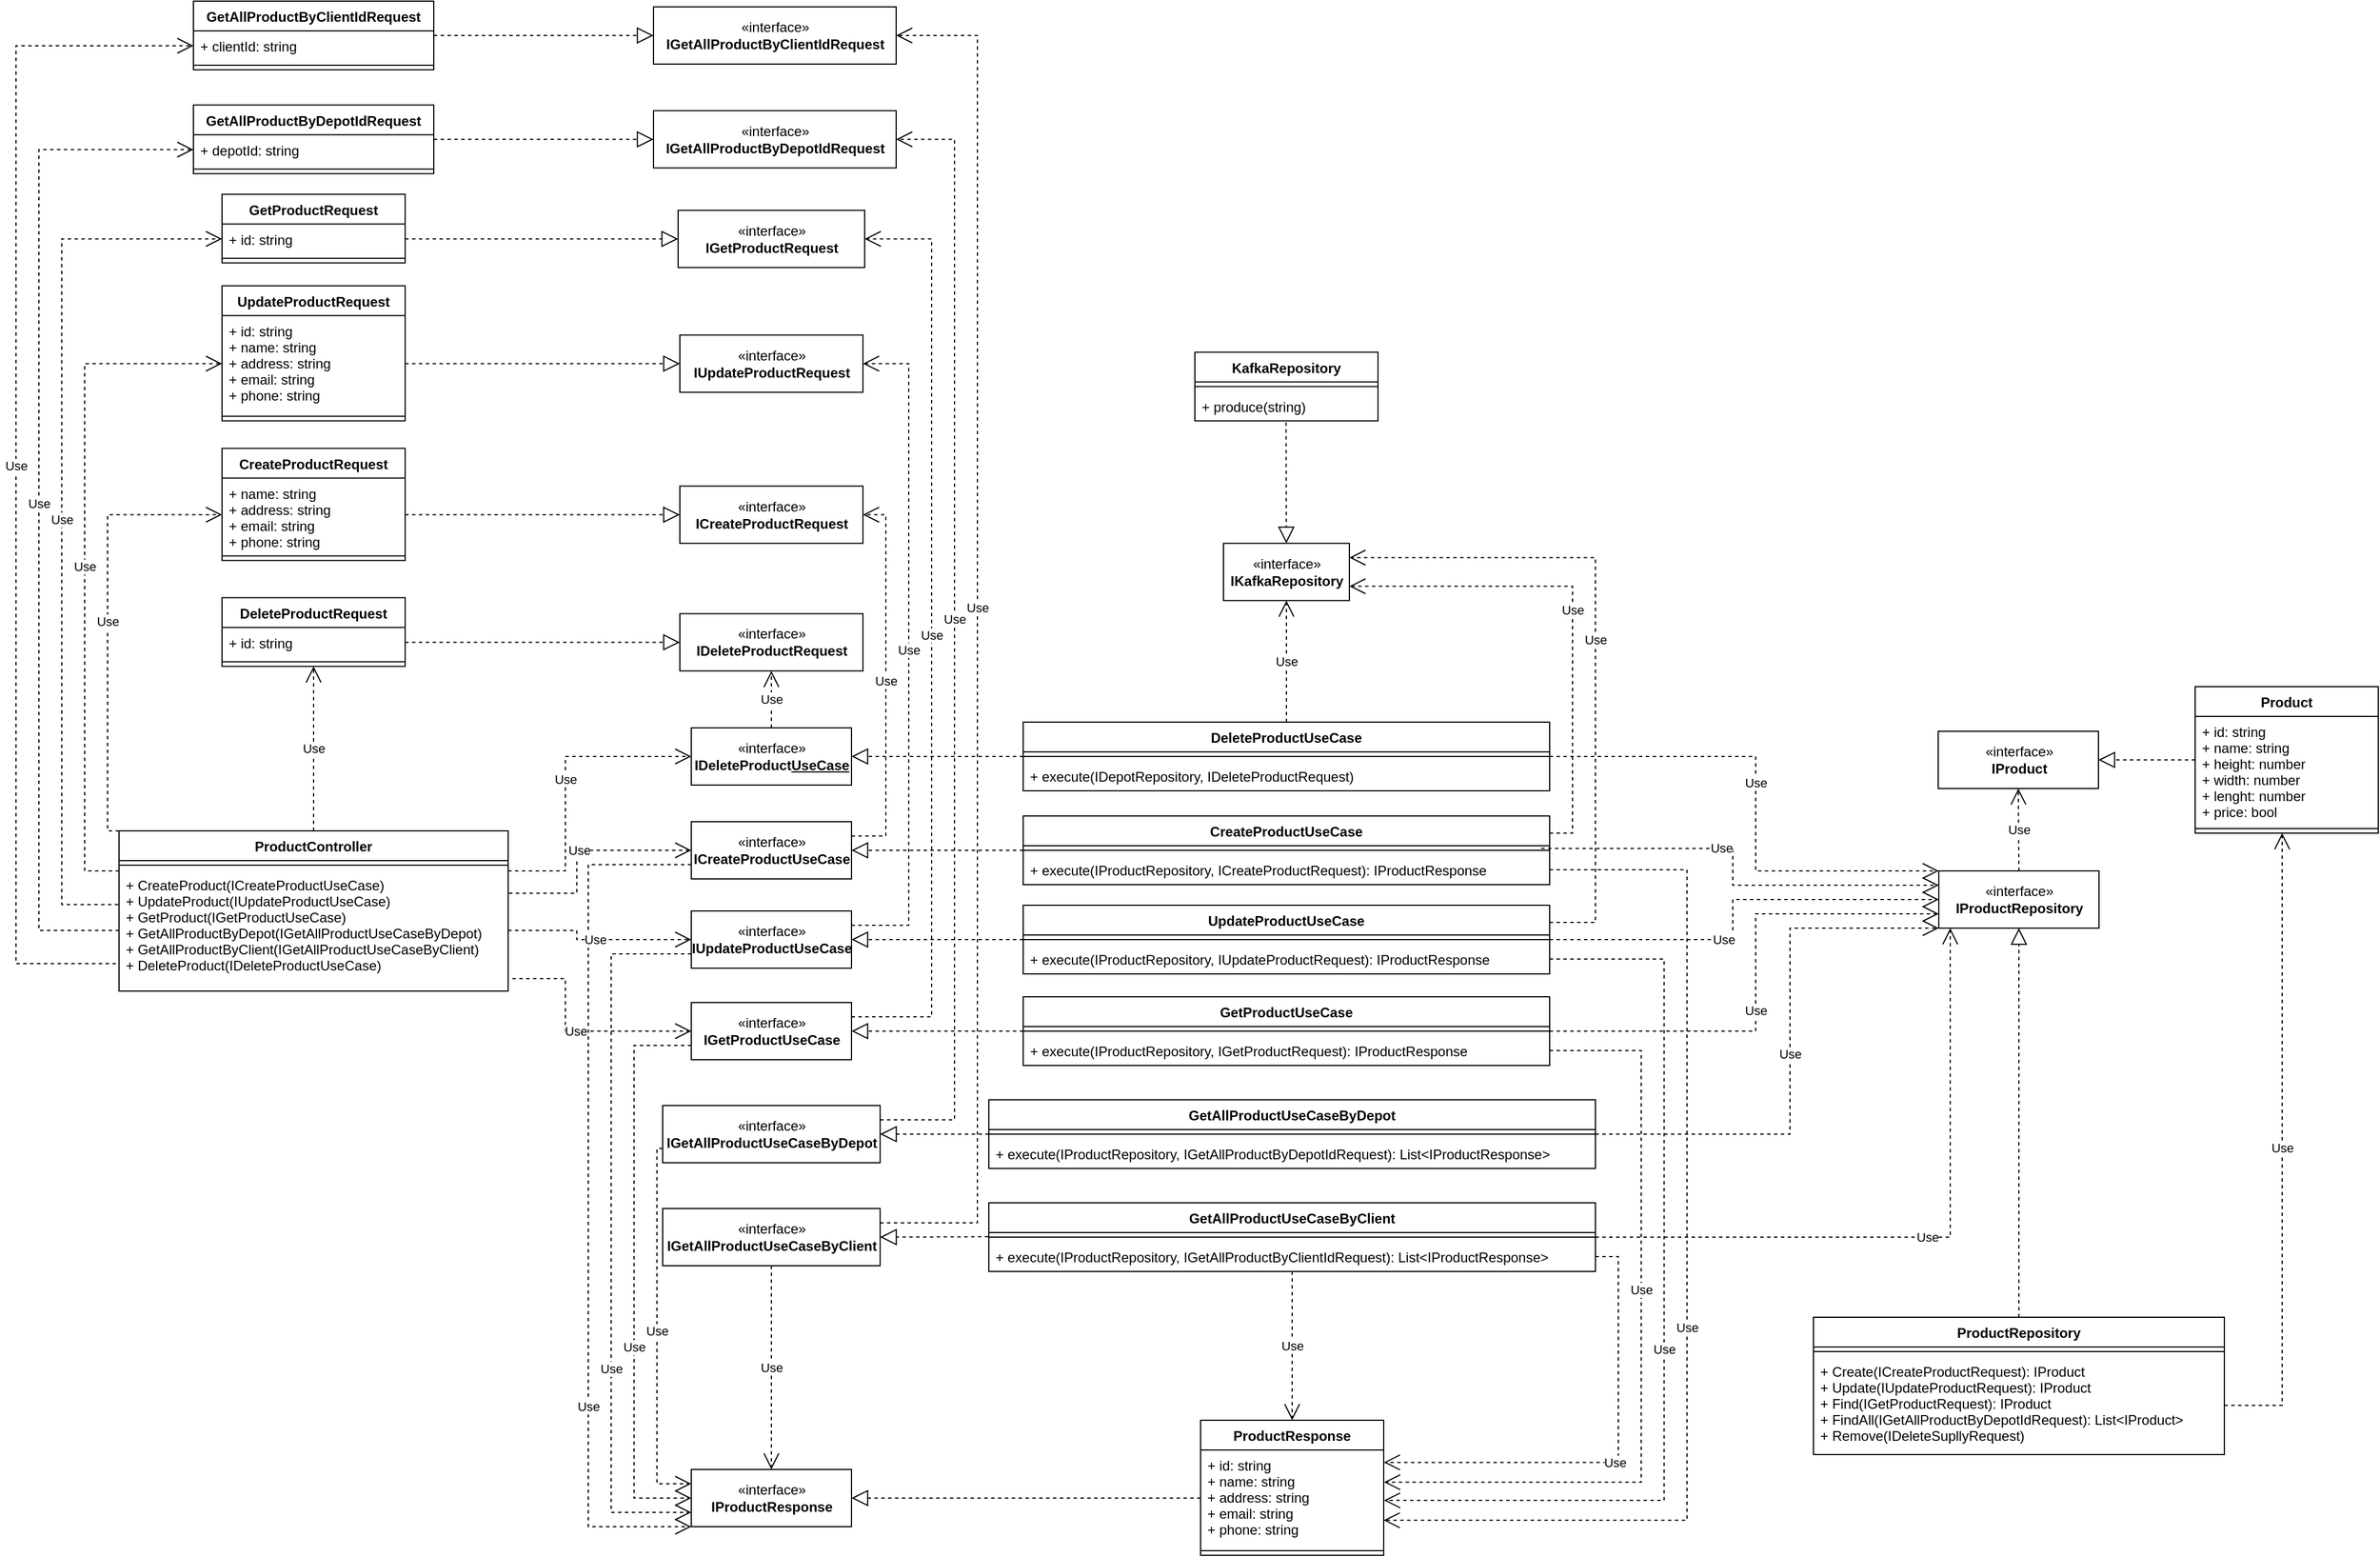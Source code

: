 <mxfile version="17.4.3" type="device"><diagram id="5-IiOSK4muJ2zSTb8LY7" name="Page-1"><mxGraphModel dx="2324" dy="3855" grid="1" gridSize="10" guides="1" tooltips="1" connect="1" arrows="1" fold="1" page="1" pageScale="1" pageWidth="827" pageHeight="1169" math="0" shadow="0"><root><mxCell id="0"/><mxCell id="1" parent="0"/><mxCell id="HO7SKuB9KYp9Aodk7-pC-1" value="" style="endArrow=block;dashed=1;endFill=0;endSize=12;html=1;rounded=0;exitX=0;exitY=0.5;exitDx=0;exitDy=0;entryX=1;entryY=0.5;entryDx=0;entryDy=0;" parent="1" source="HO7SKuB9KYp9Aodk7-pC-48" target="HO7SKuB9KYp9Aodk7-pC-2" edge="1"><mxGeometry width="160" relative="1" as="geometry"><mxPoint x="-700" y="-1167" as="sourcePoint"/><mxPoint x="-270" y="-960" as="targetPoint"/></mxGeometry></mxCell><mxCell id="HO7SKuB9KYp9Aodk7-pC-2" value="«interface»&lt;br&gt;&lt;b&gt;IProductResponse&lt;/b&gt;" style="html=1;" parent="1" vertex="1"><mxGeometry x="-900" y="-1137" width="140" height="50" as="geometry"/></mxCell><mxCell id="HO7SKuB9KYp9Aodk7-pC-3" value="" style="endArrow=block;dashed=1;endFill=0;endSize=12;html=1;rounded=0;" parent="1" source="HO7SKuB9KYp9Aodk7-pC-10" target="HO7SKuB9KYp9Aodk7-pC-21" edge="1"><mxGeometry width="160" relative="1" as="geometry"><mxPoint x="-330" y="-1570" as="sourcePoint"/><mxPoint x="-170" y="-1570" as="targetPoint"/></mxGeometry></mxCell><mxCell id="HO7SKuB9KYp9Aodk7-pC-4" value="" style="endArrow=block;dashed=1;endFill=0;endSize=12;html=1;rounded=0;" parent="1" source="HO7SKuB9KYp9Aodk7-pC-7" target="HO7SKuB9KYp9Aodk7-pC-20" edge="1"><mxGeometry width="160" relative="1" as="geometry"><mxPoint x="-680" y="-1610" as="sourcePoint"/><mxPoint x="-520" y="-1610" as="targetPoint"/></mxGeometry></mxCell><mxCell id="HO7SKuB9KYp9Aodk7-pC-5" value="" style="endArrow=block;dashed=1;endFill=0;endSize=12;html=1;rounded=0;" parent="1" source="HO7SKuB9KYp9Aodk7-pC-13" target="HO7SKuB9KYp9Aodk7-pC-22" edge="1"><mxGeometry width="160" relative="1" as="geometry"><mxPoint x="-330" y="-1570" as="sourcePoint"/><mxPoint x="-170" y="-1570" as="targetPoint"/></mxGeometry></mxCell><mxCell id="HO7SKuB9KYp9Aodk7-pC-6" value="" style="endArrow=block;dashed=1;endFill=0;endSize=12;html=1;rounded=0;" parent="1" source="HO7SKuB9KYp9Aodk7-pC-16" target="HO7SKuB9KYp9Aodk7-pC-23" edge="1"><mxGeometry width="160" relative="1" as="geometry"><mxPoint x="-330" y="-1570" as="sourcePoint"/><mxPoint x="-170" y="-1570" as="targetPoint"/></mxGeometry></mxCell><mxCell id="HO7SKuB9KYp9Aodk7-pC-7" value="CreateProductUseCase" style="swimlane;fontStyle=1;align=center;verticalAlign=top;childLayout=stackLayout;horizontal=1;startSize=26;horizontalStack=0;resizeParent=1;resizeParentMax=0;resizeLast=0;collapsible=1;marginBottom=0;" parent="1" vertex="1"><mxGeometry x="-610" y="-1708" width="460" height="60" as="geometry"/></mxCell><mxCell id="HO7SKuB9KYp9Aodk7-pC-8" value="" style="line;strokeWidth=1;fillColor=none;align=left;verticalAlign=middle;spacingTop=-1;spacingLeft=3;spacingRight=3;rotatable=0;labelPosition=right;points=[];portConstraint=eastwest;" parent="HO7SKuB9KYp9Aodk7-pC-7" vertex="1"><mxGeometry y="26" width="460" height="8" as="geometry"/></mxCell><mxCell id="HO7SKuB9KYp9Aodk7-pC-9" value="+ execute(IProductRepository, ICreateProductRequest): IProductResponse" style="text;strokeColor=none;fillColor=none;align=left;verticalAlign=top;spacingLeft=4;spacingRight=4;overflow=hidden;rotatable=0;points=[[0,0.5],[1,0.5]];portConstraint=eastwest;" parent="HO7SKuB9KYp9Aodk7-pC-7" vertex="1"><mxGeometry y="34" width="460" height="26" as="geometry"/></mxCell><mxCell id="HO7SKuB9KYp9Aodk7-pC-10" value="UpdateProductUseCase" style="swimlane;fontStyle=1;align=center;verticalAlign=top;childLayout=stackLayout;horizontal=1;startSize=26;horizontalStack=0;resizeParent=1;resizeParentMax=0;resizeLast=0;collapsible=1;marginBottom=0;" parent="1" vertex="1"><mxGeometry x="-610" y="-1630" width="460" height="60" as="geometry"/></mxCell><mxCell id="HO7SKuB9KYp9Aodk7-pC-11" value="" style="line;strokeWidth=1;fillColor=none;align=left;verticalAlign=middle;spacingTop=-1;spacingLeft=3;spacingRight=3;rotatable=0;labelPosition=right;points=[];portConstraint=eastwest;" parent="HO7SKuB9KYp9Aodk7-pC-10" vertex="1"><mxGeometry y="26" width="460" height="8" as="geometry"/></mxCell><mxCell id="HO7SKuB9KYp9Aodk7-pC-12" value="+ execute(IProductRepository, IUpdateProductRequest): IProductResponse" style="text;strokeColor=none;fillColor=none;align=left;verticalAlign=top;spacingLeft=4;spacingRight=4;overflow=hidden;rotatable=0;points=[[0,0.5],[1,0.5]];portConstraint=eastwest;" parent="HO7SKuB9KYp9Aodk7-pC-10" vertex="1"><mxGeometry y="34" width="460" height="26" as="geometry"/></mxCell><mxCell id="HO7SKuB9KYp9Aodk7-pC-13" value="GetProductUseCase" style="swimlane;fontStyle=1;align=center;verticalAlign=top;childLayout=stackLayout;horizontal=1;startSize=26;horizontalStack=0;resizeParent=1;resizeParentMax=0;resizeLast=0;collapsible=1;marginBottom=0;" parent="1" vertex="1"><mxGeometry x="-610" y="-1550" width="460" height="60" as="geometry"/></mxCell><mxCell id="HO7SKuB9KYp9Aodk7-pC-14" value="" style="line;strokeWidth=1;fillColor=none;align=left;verticalAlign=middle;spacingTop=-1;spacingLeft=3;spacingRight=3;rotatable=0;labelPosition=right;points=[];portConstraint=eastwest;" parent="HO7SKuB9KYp9Aodk7-pC-13" vertex="1"><mxGeometry y="26" width="460" height="8" as="geometry"/></mxCell><mxCell id="HO7SKuB9KYp9Aodk7-pC-15" value="+ execute(IProductRepository, IGetProductRequest): IProductResponse" style="text;strokeColor=none;fillColor=none;align=left;verticalAlign=top;spacingLeft=4;spacingRight=4;overflow=hidden;rotatable=0;points=[[0,0.5],[1,0.5]];portConstraint=eastwest;" parent="HO7SKuB9KYp9Aodk7-pC-13" vertex="1"><mxGeometry y="34" width="460" height="26" as="geometry"/></mxCell><mxCell id="HO7SKuB9KYp9Aodk7-pC-16" value="DeleteProductUseCase" style="swimlane;fontStyle=1;align=center;verticalAlign=top;childLayout=stackLayout;horizontal=1;startSize=26;horizontalStack=0;resizeParent=1;resizeParentMax=0;resizeLast=0;collapsible=1;marginBottom=0;" parent="1" vertex="1"><mxGeometry x="-610" y="-1790" width="460" height="60" as="geometry"/></mxCell><mxCell id="HO7SKuB9KYp9Aodk7-pC-17" value="" style="line;strokeWidth=1;fillColor=none;align=left;verticalAlign=middle;spacingTop=-1;spacingLeft=3;spacingRight=3;rotatable=0;labelPosition=right;points=[];portConstraint=eastwest;" parent="HO7SKuB9KYp9Aodk7-pC-16" vertex="1"><mxGeometry y="26" width="460" height="8" as="geometry"/></mxCell><mxCell id="HO7SKuB9KYp9Aodk7-pC-18" value="+ execute(IDepotRepository, IDeleteProductRequest)" style="text;strokeColor=none;fillColor=none;align=left;verticalAlign=top;spacingLeft=4;spacingRight=4;overflow=hidden;rotatable=0;points=[[0,0.5],[1,0.5]];portConstraint=eastwest;" parent="HO7SKuB9KYp9Aodk7-pC-16" vertex="1"><mxGeometry y="34" width="460" height="26" as="geometry"/></mxCell><mxCell id="HO7SKuB9KYp9Aodk7-pC-19" value="&lt;span style=&quot;color: rgba(0 , 0 , 0 , 0) ; font-family: monospace ; font-size: 0px&quot;&gt;%3CmxGraphModel%3E%3Croot%3E%3CmxCell%20id%3D%220%22%2F%3E%3CmxCell%20id%3D%221%22%20parent%3D%220%22%2F%3E%3CmxCell%20id%3D%222%22%20value%3D%22%C2%ABinterface%C2%BB%26lt%3Bbr%26gt%3B%26lt%3Bb%26gt%3BICreateProductRequest%26lt%3B%2Fb%26gt%3B%22%20style%3D%22html%3D1%3B%22%20vertex%3D%221%22%20parent%3D%221%22%3E%3CmxGeometry%20x%3D%22-1110%22%20y%3D%22-2160%22%20width%3D%22140%22%20height%3D%2250%22%20as%3D%22geometry%22%2F%3E%3C%2FmxCell%3E%3CmxCell%20id%3D%223%22%20value%3D%22%C2%ABinterface%C2%BB%26lt%3Bbr%26gt%3B%26lt%3Bb%26gt%3BIGetProductRequest%26lt%3B%2Fb%26gt%3B%22%20style%3D%22html%3D1%3B%22%20vertex%3D%221%22%20parent%3D%221%22%3E%3CmxGeometry%20x%3D%22-1110%22%20y%3D%22-2040%22%20width%3D%22140%22%20height%3D%2250%22%20as%3D%22geometry%22%2F%3E%3C%2FmxCell%3E%3CmxCell%20id%3D%224%22%20value%3D%22%C2%ABinterface%C2%BB%26lt%3Bbr%26gt%3B%26lt%3Bb%26gt%3BIUpdateProductR%26lt%3B%2Fb%26gt%3B%26lt%3Bspan%20style%3D%26quot%3Bcolor%3A%20rgba(0%20%2C%200%20%2C%200%20%2C%200)%20%3B%20font-family%3A%20monospace%20%3B%20font-size%3A%200px%26quot%3B%26gt%3B%253CmxGraphModel%253E%253Croot%253E%253CmxCell%2520id%253D%25220%2522%252F%253E%253CmxCell%2520id%253D%25221%2522%2520parent%253D%25220%2522%252F%253E%253CmxCell%2520id%253D%25222%2522%2520value%253D%2522%25C2%25ABinterface%25C2%25BB%2526lt%253Bbr%2526gt%253B%2526lt%253Bb%2526gt%253BICreateProductRequest%2526lt%253B%252Fb%2526gt%253B%2522%2520style%253D%2522html%253D1%253B%2522%2520vertex%253D%25221%2522%2520parent%253D%25221%2522%253E%253CmxGeometry%2520x%253D%2522-790%2522%2520y%253D%2522-1310%2522%2520width%253D%2522140%2522%2520height%253D%252250%2522%2520as%253D%2522geometry%2522%252F%253E%253C%252FmxCell%253E%253C%252Froot%253E%253C%252FmxGraphModel%253E%26lt%3B%2Fspan%26gt%3B%26lt%3Bb%26gt%3B%26lt%3Bbr%26gt%3Bequest%26lt%3B%2Fb%26gt%3B%22%20style%3D%22html%3D1%3B%22%20vertex%3D%221%22%20parent%3D%221%22%3E%3CmxGeometry%20x%3D%22-1110%22%20y%3D%22-2100%22%20width%3D%22140%22%20height%3D%2250%22%20as%3D%22geometry%22%2F%3E%3C%2FmxCell%3E%3CmxCell%20id%3D%225%22%20value%3D%22%C2%ABinterface%C2%BB%26lt%3Bbr%26gt%3B%26lt%3Bb%26gt%3BIDeleteProductRequest%26lt%3B%2Fb%26gt%3B%22%20style%3D%22html%3D1%3B%22%20vertex%3D%221%22%20parent%3D%221%22%3E%3CmxGeometry%20x%3D%22-1110%22%20y%3D%22-1980%22%20width%3D%22140%22%20height%3D%2250%22%20as%3D%22geometry%22%2F%3E%3C%2FmxCell%3E%3C%2Froot%3E%3C%2FmxGraphModel%3E&lt;/span&gt;" style="html=1;strokeColor=none;resizeWidth=1;resizeHeight=1;fillColor=none;part=1;connectable=0;allowArrows=0;deletable=0;" parent="1" vertex="1"><mxGeometry x="-940" y="-1800" width="230.0" height="224" as="geometry"><mxPoint y="30" as="offset"/></mxGeometry></mxCell><mxCell id="HO7SKuB9KYp9Aodk7-pC-20" value="«interface»&lt;br&gt;&lt;b&gt;ICreateProductUseCase&lt;/b&gt;" style="html=1;" parent="1" vertex="1"><mxGeometry x="-900" y="-1703" width="140" height="50" as="geometry"/></mxCell><mxCell id="HO7SKuB9KYp9Aodk7-pC-21" value="«interface»&lt;br&gt;&lt;b&gt;IUpdateProductUseCase&lt;/b&gt;&lt;span style=&quot;color: rgba(0 , 0 , 0 , 0) ; font-family: monospace ; font-size: 0px&quot;&gt;%3CmxGraphModel%3E%3Croot%3E%3CmxCell%20id%3D%220%22%2F%3E%3CmxCell%20id%3D%221%22%20parent%3D%220%22%2F%3E%3CmxCell%20id%3D%222%22%20value%3D%22%C2%ABinterface%C2%BB%26lt%3Bbr%26gt%3B%26lt%3Bb%26gt%3BICreateProductRequest%26lt%3B%2Fb%26gt%3B%22%20style%3D%22html%3D1%3B%22%20vertex%3D%221%22%20parent%3D%221%22%3E%3CmxGeometry%20x%3D%22-790%22%20y%3D%22-1310%22%20width%3D%22140%22%20height%3D%2250%22%20as%3D%22geometry%22%2F%3E%3C%2FmxCell%3E%3C%2Froot%3E%3C%2FmxGraphMom&lt;/span&gt;&lt;b&gt;&lt;br&gt;&lt;/b&gt;" style="html=1;" parent="1" vertex="1"><mxGeometry x="-900" y="-1625" width="140" height="50" as="geometry"/></mxCell><mxCell id="HO7SKuB9KYp9Aodk7-pC-22" value="«interface»&lt;br&gt;&lt;b&gt;IGetProductUseCase&lt;/b&gt;" style="html=1;" parent="1" vertex="1"><mxGeometry x="-900" y="-1545" width="140" height="50" as="geometry"/></mxCell><mxCell id="HO7SKuB9KYp9Aodk7-pC-23" value="«interface»&lt;br&gt;&lt;b&gt;IDeleteProduct&lt;u&gt;UseCase&lt;/u&gt;&lt;/b&gt;" style="html=1;" parent="1" vertex="1"><mxGeometry x="-900" y="-1785" width="140" height="50" as="geometry"/></mxCell><mxCell id="HO7SKuB9KYp9Aodk7-pC-24" value="Use" style="endArrow=open;endSize=12;dashed=1;html=1;rounded=0;exitX=0;exitY=0.75;exitDx=0;exitDy=0;edgeStyle=elbowEdgeStyle;entryX=0;entryY=1;entryDx=0;entryDy=0;" parent="1" source="HO7SKuB9KYp9Aodk7-pC-20" target="HO7SKuB9KYp9Aodk7-pC-2" edge="1"><mxGeometry x="0.485" width="160" relative="1" as="geometry"><mxPoint x="-1180" y="-1650" as="sourcePoint"/><mxPoint x="-930" y="-1260" as="targetPoint"/><Array as="points"><mxPoint x="-990" y="-1620"/><mxPoint x="-980" y="-1400"/><mxPoint x="-910" y="-1220"/><mxPoint x="-930" y="-1430"/><mxPoint x="-920" y="-1670"/><mxPoint x="-910" y="-1690"/><mxPoint x="-900" y="-1570"/></Array><mxPoint as="offset"/></mxGeometry></mxCell><mxCell id="HO7SKuB9KYp9Aodk7-pC-25" value="Use" style="endArrow=open;endSize=12;dashed=1;html=1;rounded=0;exitX=0;exitY=0.75;exitDx=0;exitDy=0;edgeStyle=elbowEdgeStyle;entryX=0;entryY=0.75;entryDx=0;entryDy=0;" parent="1" source="HO7SKuB9KYp9Aodk7-pC-21" target="HO7SKuB9KYp9Aodk7-pC-2" edge="1"><mxGeometry x="0.376" width="160" relative="1" as="geometry"><mxPoint x="-1040" y="-1460" as="sourcePoint"/><mxPoint x="-950" y="-1240" as="targetPoint"/><Array as="points"><mxPoint x="-970" y="-1380"/><mxPoint x="-960" y="-1410"/><mxPoint x="-950" y="-1450"/><mxPoint x="-950" y="-1420"/><mxPoint x="-930" y="-1500"/><mxPoint x="-920" y="-1529"/></Array><mxPoint as="offset"/></mxGeometry></mxCell><mxCell id="HO7SKuB9KYp9Aodk7-pC-26" value="Use" style="endArrow=open;endSize=12;dashed=1;html=1;rounded=0;exitX=0;exitY=0.75;exitDx=0;exitDy=0;edgeStyle=elbowEdgeStyle;entryX=0;entryY=0.5;entryDx=0;entryDy=0;" parent="1" source="HO7SKuB9KYp9Aodk7-pC-22" target="HO7SKuB9KYp9Aodk7-pC-2" edge="1"><mxGeometry x="0.264" width="160" relative="1" as="geometry"><mxPoint x="-1040" y="-1460" as="sourcePoint"/><mxPoint x="-970" y="-1190" as="targetPoint"/><Array as="points"><mxPoint x="-950" y="-1220"/><mxPoint x="-940" y="-1380"/><mxPoint x="-930" y="-1400"/><mxPoint x="-830" y="-1380"/><mxPoint x="-940" y="-1400"/><mxPoint x="-970" y="-1390"/><mxPoint x="-990" y="-1410"/><mxPoint x="-950" y="-1490"/><mxPoint x="-940" y="-1490"/></Array><mxPoint as="offset"/></mxGeometry></mxCell><mxCell id="HO7SKuB9KYp9Aodk7-pC-27" value="Use" style="endArrow=open;endSize=12;dashed=1;html=1;rounded=0;exitX=0.984;exitY=0.3;exitDx=0;exitDy=0;entryX=0;entryY=0.25;entryDx=0;entryDy=0;edgeStyle=elbowEdgeStyle;exitPerimeter=0;" parent="1" source="HO7SKuB9KYp9Aodk7-pC-8" target="HO7SKuB9KYp9Aodk7-pC-74" edge="1"><mxGeometry x="-0.17" width="160" relative="1" as="geometry"><mxPoint x="-330" y="-1660" as="sourcePoint"/><mxPoint x="-170" y="-1660" as="targetPoint"/><Array as="points"><mxPoint x="10" y="-1660"/><mxPoint x="10" y="-1730"/></Array><mxPoint as="offset"/></mxGeometry></mxCell><mxCell id="HO7SKuB9KYp9Aodk7-pC-28" value="Use" style="endArrow=open;endSize=12;dashed=1;html=1;rounded=0;exitX=1;exitY=0.5;exitDx=0;exitDy=0;entryX=0;entryY=0.5;entryDx=0;entryDy=0;edgeStyle=elbowEdgeStyle;" parent="1" source="HO7SKuB9KYp9Aodk7-pC-10" target="HO7SKuB9KYp9Aodk7-pC-74" edge="1"><mxGeometry x="-0.193" width="160" relative="1" as="geometry"><mxPoint x="-320" y="-1650" as="sourcePoint"/><mxPoint x="-160" y="-1650" as="targetPoint"/><Array as="points"><mxPoint x="10" y="-1620"/></Array><mxPoint as="offset"/></mxGeometry></mxCell><mxCell id="HO7SKuB9KYp9Aodk7-pC-29" value="Use" style="endArrow=open;endSize=12;dashed=1;html=1;rounded=0;exitX=1;exitY=0.5;exitDx=0;exitDy=0;entryX=0;entryY=0.75;entryDx=0;entryDy=0;edgeStyle=elbowEdgeStyle;" parent="1" source="HO7SKuB9KYp9Aodk7-pC-13" target="HO7SKuB9KYp9Aodk7-pC-74" edge="1"><mxGeometry x="-0.104" width="160" relative="1" as="geometry"><mxPoint x="-310" y="-1640" as="sourcePoint"/><mxPoint x="-150" y="-1640" as="targetPoint"/><Array as="points"><mxPoint x="30" y="-1550"/><mxPoint x="-20" y="-1630"/><mxPoint x="-270" y="-1630"/></Array><mxPoint as="offset"/></mxGeometry></mxCell><mxCell id="HO7SKuB9KYp9Aodk7-pC-30" value="Use" style="endArrow=open;endSize=12;dashed=1;html=1;rounded=0;edgeStyle=elbowEdgeStyle;exitX=1;exitY=0.5;exitDx=0;exitDy=0;entryX=0;entryY=0;entryDx=0;entryDy=0;" parent="1" source="HO7SKuB9KYp9Aodk7-pC-16" target="HO7SKuB9KYp9Aodk7-pC-74" edge="1"><mxGeometry x="-0.08" width="160" relative="1" as="geometry"><mxPoint x="-290" y="-1560" as="sourcePoint"/><mxPoint x="140" y="-1760" as="targetPoint"/><Array as="points"><mxPoint x="30" y="-1700"/><mxPoint x="20" y="-1570"/></Array><mxPoint as="offset"/></mxGeometry></mxCell><mxCell id="HO7SKuB9KYp9Aodk7-pC-31" value="DeleteProductRequest" style="swimlane;fontStyle=1;align=center;verticalAlign=top;childLayout=stackLayout;horizontal=1;startSize=26;horizontalStack=0;resizeParent=1;resizeParentMax=0;resizeLast=0;collapsible=1;marginBottom=0;" parent="1" vertex="1"><mxGeometry x="-1310" y="-1898.75" width="160" height="60" as="geometry"/></mxCell><mxCell id="HO7SKuB9KYp9Aodk7-pC-32" value="+ id: string" style="text;strokeColor=none;fillColor=none;align=left;verticalAlign=top;spacingLeft=4;spacingRight=4;overflow=hidden;rotatable=0;points=[[0,0.5],[1,0.5]];portConstraint=eastwest;" parent="HO7SKuB9KYp9Aodk7-pC-31" vertex="1"><mxGeometry y="26" width="160" height="26" as="geometry"/></mxCell><mxCell id="HO7SKuB9KYp9Aodk7-pC-33" value="" style="line;strokeWidth=1;fillColor=none;align=left;verticalAlign=middle;spacingTop=-1;spacingLeft=3;spacingRight=3;rotatable=0;labelPosition=right;points=[];portConstraint=eastwest;" parent="HO7SKuB9KYp9Aodk7-pC-31" vertex="1"><mxGeometry y="52" width="160" height="8" as="geometry"/></mxCell><mxCell id="HO7SKuB9KYp9Aodk7-pC-34" style="edgeStyle=elbowEdgeStyle;rounded=0;orthogonalLoop=1;jettySize=auto;html=1;exitX=0.5;exitY=0;exitDx=0;exitDy=0;" parent="1" source="HO7SKuB9KYp9Aodk7-pC-31" target="HO7SKuB9KYp9Aodk7-pC-31" edge="1"><mxGeometry relative="1" as="geometry"/></mxCell><mxCell id="HO7SKuB9KYp9Aodk7-pC-35" value="GetProductRequest" style="swimlane;fontStyle=1;align=center;verticalAlign=top;childLayout=stackLayout;horizontal=1;startSize=26;horizontalStack=0;resizeParent=1;resizeParentMax=0;resizeLast=0;collapsible=1;marginBottom=0;" parent="1" vertex="1"><mxGeometry x="-1310" y="-2251.25" width="160" height="60" as="geometry"/></mxCell><mxCell id="HO7SKuB9KYp9Aodk7-pC-36" value="+ id: string" style="text;strokeColor=none;fillColor=none;align=left;verticalAlign=top;spacingLeft=4;spacingRight=4;overflow=hidden;rotatable=0;points=[[0,0.5],[1,0.5]];portConstraint=eastwest;" parent="HO7SKuB9KYp9Aodk7-pC-35" vertex="1"><mxGeometry y="26" width="160" height="26" as="geometry"/></mxCell><mxCell id="HO7SKuB9KYp9Aodk7-pC-37" value="" style="line;strokeWidth=1;fillColor=none;align=left;verticalAlign=middle;spacingTop=-1;spacingLeft=3;spacingRight=3;rotatable=0;labelPosition=right;points=[];portConstraint=eastwest;" parent="HO7SKuB9KYp9Aodk7-pC-35" vertex="1"><mxGeometry y="52" width="160" height="8" as="geometry"/></mxCell><mxCell id="HO7SKuB9KYp9Aodk7-pC-38" value="UpdateProductRequest" style="swimlane;fontStyle=1;align=center;verticalAlign=top;childLayout=stackLayout;horizontal=1;startSize=26;horizontalStack=0;resizeParent=1;resizeParentMax=0;resizeLast=0;collapsible=1;marginBottom=0;" parent="1" vertex="1"><mxGeometry x="-1310" y="-2171.25" width="160" height="118" as="geometry"/></mxCell><mxCell id="HO7SKuB9KYp9Aodk7-pC-39" value="+ id: string&#10;+ name: string&#10;+ address: string&#10;+ email: string&#10;+ phone: string" style="text;strokeColor=none;fillColor=none;align=left;verticalAlign=top;spacingLeft=4;spacingRight=4;overflow=hidden;rotatable=0;points=[[0,0.5],[1,0.5]];portConstraint=eastwest;" parent="HO7SKuB9KYp9Aodk7-pC-38" vertex="1"><mxGeometry y="26" width="160" height="84" as="geometry"/></mxCell><mxCell id="HO7SKuB9KYp9Aodk7-pC-40" value="" style="line;strokeWidth=1;fillColor=none;align=left;verticalAlign=middle;spacingTop=-1;spacingLeft=3;spacingRight=3;rotatable=0;labelPosition=right;points=[];portConstraint=eastwest;" parent="HO7SKuB9KYp9Aodk7-pC-38" vertex="1"><mxGeometry y="110" width="160" height="8" as="geometry"/></mxCell><mxCell id="HO7SKuB9KYp9Aodk7-pC-41" value="CreateProductRequest" style="swimlane;fontStyle=1;align=center;verticalAlign=top;childLayout=stackLayout;horizontal=1;startSize=26;horizontalStack=0;resizeParent=1;resizeParentMax=0;resizeLast=0;collapsible=1;marginBottom=0;" parent="1" vertex="1"><mxGeometry x="-1310" y="-2029.25" width="160" height="98" as="geometry"/></mxCell><mxCell id="HO7SKuB9KYp9Aodk7-pC-42" value="+ name: string&#10;+ address: string&#10;+ email: string&#10;+ phone: string" style="text;strokeColor=none;fillColor=none;align=left;verticalAlign=top;spacingLeft=4;spacingRight=4;overflow=hidden;rotatable=0;points=[[0,0.5],[1,0.5]];portConstraint=eastwest;" parent="HO7SKuB9KYp9Aodk7-pC-41" vertex="1"><mxGeometry y="26" width="160" height="64" as="geometry"/></mxCell><mxCell id="HO7SKuB9KYp9Aodk7-pC-43" value="" style="line;strokeWidth=1;fillColor=none;align=left;verticalAlign=middle;spacingTop=-1;spacingLeft=3;spacingRight=3;rotatable=0;labelPosition=right;points=[];portConstraint=eastwest;" parent="HO7SKuB9KYp9Aodk7-pC-41" vertex="1"><mxGeometry y="90" width="160" height="8" as="geometry"/></mxCell><mxCell id="HO7SKuB9KYp9Aodk7-pC-44" value="Use" style="endArrow=open;endSize=12;dashed=1;html=1;rounded=0;exitX=1;exitY=0.5;exitDx=0;exitDy=0;entryX=1.002;entryY=0.335;entryDx=0;entryDy=0;edgeStyle=elbowEdgeStyle;entryPerimeter=0;" parent="1" source="HO7SKuB9KYp9Aodk7-pC-15" target="HO7SKuB9KYp9Aodk7-pC-48" edge="1"><mxGeometry x="-0.153" width="160" relative="1" as="geometry"><mxPoint x="-470" y="-1460" as="sourcePoint"/><mxPoint x="-530" y="-1402" as="targetPoint"/><Array as="points"><mxPoint x="-70" y="-1290"/><mxPoint x="-110" y="-1450"/><mxPoint x="-100" y="-1470"/><mxPoint x="-120" y="-1390"/><mxPoint x="-510" y="-1450"/><mxPoint x="-500" y="-1500"/></Array><mxPoint as="offset"/></mxGeometry></mxCell><mxCell id="HO7SKuB9KYp9Aodk7-pC-45" value="Use" style="endArrow=open;endSize=12;dashed=1;html=1;rounded=0;exitX=1;exitY=0.5;exitDx=0;exitDy=0;entryX=1.002;entryY=0.524;entryDx=0;entryDy=0;edgeStyle=elbowEdgeStyle;entryPerimeter=0;" parent="1" source="HO7SKuB9KYp9Aodk7-pC-12" target="HO7SKuB9KYp9Aodk7-pC-48" edge="1"><mxGeometry x="0.077" width="160" relative="1" as="geometry"><mxPoint x="-540" y="-1540" as="sourcePoint"/><mxPoint x="-530" y="-1387" as="targetPoint"/><Array as="points"><mxPoint x="-50" y="-1290"/><mxPoint x="-90" y="-1560"/><mxPoint x="-110" y="-1560"/><mxPoint x="-120" y="-1410"/><mxPoint x="-130" y="-1440"/><mxPoint x="-140" y="-1480"/><mxPoint x="-480" y="-1500"/></Array><mxPoint as="offset"/></mxGeometry></mxCell><mxCell id="HO7SKuB9KYp9Aodk7-pC-46" value="Use" style="endArrow=open;endSize=12;dashed=1;html=1;rounded=0;exitX=1;exitY=0.5;exitDx=0;exitDy=0;entryX=1;entryY=0.731;entryDx=0;entryDy=0;edgeStyle=elbowEdgeStyle;entryPerimeter=0;" parent="1" source="HO7SKuB9KYp9Aodk7-pC-9" target="HO7SKuB9KYp9Aodk7-pC-48" edge="1"><mxGeometry x="0.093" width="160" relative="1" as="geometry"><mxPoint x="-400" y="-1470" as="sourcePoint"/><mxPoint x="-530" y="-1379.5" as="targetPoint"/><Array as="points"><mxPoint x="-30" y="-1290"/><mxPoint y="-1290"/><mxPoint x="-70" y="-1470"/><mxPoint x="-90" y="-1480"/><mxPoint x="-110" y="-1630"/><mxPoint x="-250" y="-1560"/><mxPoint x="-460" y="-1550"/></Array><mxPoint y="-1" as="offset"/></mxGeometry></mxCell><mxCell id="HO7SKuB9KYp9Aodk7-pC-47" value="ProductResponse" style="swimlane;fontStyle=1;align=center;verticalAlign=top;childLayout=stackLayout;horizontal=1;startSize=26;horizontalStack=0;resizeParent=1;resizeParentMax=0;resizeLast=0;collapsible=1;marginBottom=0;" parent="1" vertex="1"><mxGeometry x="-455" y="-1180" width="160" height="118" as="geometry"/></mxCell><mxCell id="HO7SKuB9KYp9Aodk7-pC-48" value="+ id: string&#10;+ name: string&#10;+ address: string&#10;+ email: string&#10;+ phone: string" style="text;strokeColor=none;fillColor=none;align=left;verticalAlign=top;spacingLeft=4;spacingRight=4;overflow=hidden;rotatable=0;points=[[0,0.5],[1,0.5]];portConstraint=eastwest;" parent="HO7SKuB9KYp9Aodk7-pC-47" vertex="1"><mxGeometry y="26" width="160" height="84" as="geometry"/></mxCell><mxCell id="HO7SKuB9KYp9Aodk7-pC-49" value="" style="line;strokeWidth=1;fillColor=none;align=left;verticalAlign=middle;spacingTop=-1;spacingLeft=3;spacingRight=3;rotatable=0;labelPosition=right;points=[];portConstraint=eastwest;" parent="HO7SKuB9KYp9Aodk7-pC-47" vertex="1"><mxGeometry y="110" width="160" height="8" as="geometry"/></mxCell><mxCell id="HO7SKuB9KYp9Aodk7-pC-50" value="Use" style="endArrow=open;endSize=12;dashed=1;html=1;rounded=0;exitX=0.5;exitY=0;exitDx=0;exitDy=0;entryX=0.5;entryY=1;entryDx=0;entryDy=0;" parent="1" source="HO7SKuB9KYp9Aodk7-pC-74" target="HO7SKuB9KYp9Aodk7-pC-75" edge="1"><mxGeometry width="160" relative="1" as="geometry"><mxPoint x="-18.5" y="-1760" as="sourcePoint"/><mxPoint x="-10" y="-1840" as="targetPoint"/></mxGeometry></mxCell><mxCell id="HO7SKuB9KYp9Aodk7-pC-51" value="«interface»&lt;br&gt;&lt;b&gt;IDeleteProductRequest&lt;/b&gt;" style="html=1;" parent="1" vertex="1"><mxGeometry x="-910" y="-1884.75" width="160" height="50" as="geometry"/></mxCell><mxCell id="HO7SKuB9KYp9Aodk7-pC-52" value="«interface»&lt;br&gt;&lt;b&gt;ICreateProductRequest&lt;/b&gt;" style="html=1;" parent="1" vertex="1"><mxGeometry x="-910" y="-1996.25" width="160" height="50" as="geometry"/></mxCell><mxCell id="HO7SKuB9KYp9Aodk7-pC-53" value="«interface»&lt;br&gt;&lt;b&gt;IUpdateProductR&lt;/b&gt;&lt;span style=&quot;color: rgba(0 , 0 , 0 , 0) ; font-family: monospace ; font-size: 0px&quot;&gt;3CmxGraphModel%3E%3Croot%3E%3CmxCell%20id%3D%220%22%2F%3E%3CmxCell%20id%3D%221%22%20parent%3D%220%22%2F%3E%3CmxCell%20id%3D%222%22%20value%3D%22%C2%ABinterface%C2%BB%26lt%3Bbr%26gt%3B%26lt%3Bb%26gt%3BICreateProductRequest%26lt%3B%2Fb%26gt%3B%22%20style%3D%22html%3D1%3B%22%20vertex%3D%221%22%20parent%3D%221%22%3E%3CmxGeometry%20x%3D%22-790%22%20y%3D%22-1310%22%20width%3D%22140%22%20height%3D%2250%22%20as%3D%22geometry%22%2F%3E%3C%2FmxCell%3E%3C%2Froot%3E%3C%2FmxGraphModel%3E&lt;/span&gt;&lt;b&gt;equest&lt;/b&gt;" style="html=1;" parent="1" vertex="1"><mxGeometry x="-910" y="-2128.25" width="160" height="50" as="geometry"/></mxCell><mxCell id="HO7SKuB9KYp9Aodk7-pC-54" value="«interface»&lt;br&gt;&lt;b&gt;IGetProductRequest&lt;/b&gt;" style="html=1;" parent="1" vertex="1"><mxGeometry x="-911.5" y="-2237.25" width="163" height="50" as="geometry"/></mxCell><mxCell id="HO7SKuB9KYp9Aodk7-pC-55" value="Use" style="endArrow=open;endSize=12;dashed=1;html=1;rounded=0;entryX=0.5;entryY=1;entryDx=0;entryDy=0;exitX=0.5;exitY=0;exitDx=0;exitDy=0;" parent="1" source="HO7SKuB9KYp9Aodk7-pC-23" target="HO7SKuB9KYp9Aodk7-pC-51" edge="1"><mxGeometry width="160" relative="1" as="geometry"><mxPoint x="-830" y="-1830" as="sourcePoint"/><mxPoint x="-670" y="-1830" as="targetPoint"/></mxGeometry></mxCell><mxCell id="HO7SKuB9KYp9Aodk7-pC-56" value="ProductController" style="swimlane;fontStyle=1;align=center;verticalAlign=top;childLayout=stackLayout;horizontal=1;startSize=26;horizontalStack=0;resizeParent=1;resizeParentMax=0;resizeLast=0;collapsible=1;marginBottom=0;" parent="1" vertex="1"><mxGeometry x="-1400" y="-1695" width="340" height="140" as="geometry"/></mxCell><mxCell id="HO7SKuB9KYp9Aodk7-pC-57" value="" style="line;strokeWidth=1;fillColor=none;align=left;verticalAlign=middle;spacingTop=-1;spacingLeft=3;spacingRight=3;rotatable=0;labelPosition=right;points=[];portConstraint=eastwest;" parent="HO7SKuB9KYp9Aodk7-pC-56" vertex="1"><mxGeometry y="26" width="340" height="8" as="geometry"/></mxCell><mxCell id="HO7SKuB9KYp9Aodk7-pC-58" value="+ CreateProduct(ICreateProductUseCase)&#10;+ UpdateProduct(IUpdateProductUseCase)&#10;+ GetProduct(IGetProductUseCase)&#10;+ GetAllProductByDepot(IGetAllProductUseCaseByDepot)&#10;+ GetAllProductByClient(IGetAllProductUseCaseByClient)&#10;+ DeleteProduct(IDeleteProductUseCase)" style="text;strokeColor=none;fillColor=none;align=left;verticalAlign=top;spacingLeft=4;spacingRight=4;overflow=hidden;rotatable=0;points=[[0,0.5],[1,0.5]];portConstraint=eastwest;" parent="HO7SKuB9KYp9Aodk7-pC-56" vertex="1"><mxGeometry y="34" width="340" height="106" as="geometry"/></mxCell><mxCell id="HO7SKuB9KYp9Aodk7-pC-59" value="" style="endArrow=block;dashed=1;endFill=0;endSize=12;html=1;rounded=0;entryX=0;entryY=0.5;entryDx=0;entryDy=0;" parent="1" source="HO7SKuB9KYp9Aodk7-pC-36" target="HO7SKuB9KYp9Aodk7-pC-54" edge="1"><mxGeometry width="160" relative="1" as="geometry"><mxPoint x="-1120" y="-2231.25" as="sourcePoint"/><mxPoint x="-960" y="-2231.25" as="targetPoint"/></mxGeometry></mxCell><mxCell id="HO7SKuB9KYp9Aodk7-pC-60" value="" style="endArrow=block;dashed=1;endFill=0;endSize=12;html=1;rounded=0;exitX=1;exitY=0.5;exitDx=0;exitDy=0;entryX=0;entryY=0.5;entryDx=0;entryDy=0;" parent="1" source="HO7SKuB9KYp9Aodk7-pC-39" target="HO7SKuB9KYp9Aodk7-pC-53" edge="1"><mxGeometry width="160" relative="1" as="geometry"><mxPoint x="-1100" y="-2101.25" as="sourcePoint"/><mxPoint x="-940" y="-2101.25" as="targetPoint"/></mxGeometry></mxCell><mxCell id="HO7SKuB9KYp9Aodk7-pC-61" value="" style="endArrow=block;dashed=1;endFill=0;endSize=12;html=1;rounded=0;exitX=1;exitY=0.5;exitDx=0;exitDy=0;entryX=0;entryY=0.5;entryDx=0;entryDy=0;" parent="1" source="HO7SKuB9KYp9Aodk7-pC-42" target="HO7SKuB9KYp9Aodk7-pC-52" edge="1"><mxGeometry width="160" relative="1" as="geometry"><mxPoint x="-1270" y="-2021.25" as="sourcePoint"/><mxPoint x="-1110" y="-2021.25" as="targetPoint"/></mxGeometry></mxCell><mxCell id="HO7SKuB9KYp9Aodk7-pC-62" value="" style="endArrow=block;dashed=1;endFill=0;endSize=12;html=1;rounded=0;exitX=1;exitY=0.5;exitDx=0;exitDy=0;" parent="1" source="HO7SKuB9KYp9Aodk7-pC-32" target="HO7SKuB9KYp9Aodk7-pC-51" edge="1"><mxGeometry width="160" relative="1" as="geometry"><mxPoint x="-1130" y="-1851.25" as="sourcePoint"/><mxPoint x="-970" y="-1851.25" as="targetPoint"/></mxGeometry></mxCell><mxCell id="HO7SKuB9KYp9Aodk7-pC-63" value="Use" style="endArrow=open;endSize=12;dashed=1;html=1;rounded=0;exitX=1;exitY=0.25;exitDx=0;exitDy=0;entryX=1;entryY=0.5;entryDx=0;entryDy=0;edgeStyle=elbowEdgeStyle;" parent="1" source="HO7SKuB9KYp9Aodk7-pC-20" target="HO7SKuB9KYp9Aodk7-pC-52" edge="1"><mxGeometry width="160" relative="1" as="geometry"><mxPoint x="-630" y="-1870" as="sourcePoint"/><mxPoint x="-470" y="-1870" as="targetPoint"/><Array as="points"><mxPoint x="-730" y="-1860"/></Array></mxGeometry></mxCell><mxCell id="HO7SKuB9KYp9Aodk7-pC-64" value="Use" style="endArrow=open;endSize=12;dashed=1;html=1;rounded=0;exitX=1;exitY=0.25;exitDx=0;exitDy=0;entryX=1;entryY=0.5;entryDx=0;entryDy=0;edgeStyle=elbowEdgeStyle;" parent="1" source="HO7SKuB9KYp9Aodk7-pC-21" target="HO7SKuB9KYp9Aodk7-pC-53" edge="1"><mxGeometry width="160" relative="1" as="geometry"><mxPoint x="-560" y="-1880" as="sourcePoint"/><mxPoint x="-400" y="-1880" as="targetPoint"/><Array as="points"><mxPoint x="-710" y="-1930"/><mxPoint x="-700" y="-1887"/></Array></mxGeometry></mxCell><mxCell id="HO7SKuB9KYp9Aodk7-pC-65" value="Use" style="endArrow=open;endSize=12;dashed=1;html=1;rounded=0;exitX=1;exitY=0.25;exitDx=0;exitDy=0;entryX=1;entryY=0.5;entryDx=0;entryDy=0;edgeStyle=elbowEdgeStyle;" parent="1" source="HO7SKuB9KYp9Aodk7-pC-22" target="HO7SKuB9KYp9Aodk7-pC-54" edge="1"><mxGeometry width="160" relative="1" as="geometry"><mxPoint x="-570" y="-1920" as="sourcePoint"/><mxPoint x="-410" y="-1920" as="targetPoint"/><Array as="points"><mxPoint x="-690" y="-1930"/><mxPoint x="-680" y="-1930"/><mxPoint x="-670" y="-1900"/></Array></mxGeometry></mxCell><mxCell id="HO7SKuB9KYp9Aodk7-pC-66" value="Use" style="endArrow=open;endSize=12;dashed=1;html=1;rounded=0;exitX=0.5;exitY=0;exitDx=0;exitDy=0;entryX=0.5;entryY=1;entryDx=0;entryDy=0;" parent="1" source="HO7SKuB9KYp9Aodk7-pC-56" target="HO7SKuB9KYp9Aodk7-pC-31" edge="1"><mxGeometry width="160" relative="1" as="geometry"><mxPoint x="-1290" y="-1770" as="sourcePoint"/><mxPoint x="-1130" y="-1770" as="targetPoint"/></mxGeometry></mxCell><mxCell id="HO7SKuB9KYp9Aodk7-pC-67" value="Use" style="endArrow=open;endSize=12;dashed=1;html=1;rounded=0;exitX=0;exitY=0;exitDx=0;exitDy=0;entryX=0;entryY=0.5;entryDx=0;entryDy=0;edgeStyle=elbowEdgeStyle;" parent="1" source="HO7SKuB9KYp9Aodk7-pC-56" target="HO7SKuB9KYp9Aodk7-pC-42" edge="1"><mxGeometry width="160" relative="1" as="geometry"><mxPoint x="-1440" y="-1780" as="sourcePoint"/><mxPoint x="-1280" y="-1780" as="targetPoint"/><Array as="points"><mxPoint x="-1410" y="-1830"/><mxPoint x="-1370" y="-1850"/><mxPoint x="-1360" y="-1770"/><mxPoint x="-1350" y="-1840"/></Array></mxGeometry></mxCell><mxCell id="HO7SKuB9KYp9Aodk7-pC-68" value="Use" style="endArrow=open;endSize=12;dashed=1;html=1;rounded=0;entryX=0;entryY=0.5;entryDx=0;entryDy=0;edgeStyle=elbowEdgeStyle;exitX=0;exitY=0.25;exitDx=0;exitDy=0;" parent="1" source="HO7SKuB9KYp9Aodk7-pC-56" target="HO7SKuB9KYp9Aodk7-pC-39" edge="1"><mxGeometry width="160" relative="1" as="geometry"><mxPoint x="-1320" y="-1647" as="sourcePoint"/><mxPoint x="-1340" y="-1590" as="targetPoint"/><Array as="points"><mxPoint x="-1430" y="-2000"/><mxPoint x="-1420" y="-1740"/><mxPoint x="-1410" y="-1810"/><mxPoint x="-1390" y="-1900"/></Array></mxGeometry></mxCell><mxCell id="HO7SKuB9KYp9Aodk7-pC-69" value="Use" style="endArrow=open;endSize=12;dashed=1;html=1;rounded=0;entryX=0;entryY=0.5;entryDx=0;entryDy=0;exitX=-0.002;exitY=0.286;exitDx=0;exitDy=0;edgeStyle=elbowEdgeStyle;exitPerimeter=0;" parent="1" source="HO7SKuB9KYp9Aodk7-pC-58" target="HO7SKuB9KYp9Aodk7-pC-36" edge="1"><mxGeometry width="160" relative="1" as="geometry"><mxPoint x="-1410" y="-1590" as="sourcePoint"/><mxPoint x="-1250" y="-1590" as="targetPoint"/><Array as="points"><mxPoint x="-1450" y="-2000"/><mxPoint x="-1440" y="-1730"/><mxPoint x="-1430" y="-1830"/><mxPoint x="-1410" y="-1770"/><mxPoint x="-1400" y="-1940"/></Array></mxGeometry></mxCell><mxCell id="HO7SKuB9KYp9Aodk7-pC-70" value="Use" style="endArrow=open;endSize=12;dashed=1;html=1;rounded=0;exitX=1;exitY=0.25;exitDx=0;exitDy=0;entryX=0;entryY=0.5;entryDx=0;entryDy=0;edgeStyle=elbowEdgeStyle;" parent="1" source="HO7SKuB9KYp9Aodk7-pC-56" target="HO7SKuB9KYp9Aodk7-pC-23" edge="1"><mxGeometry width="160" relative="1" as="geometry"><mxPoint x="-1150" y="-1560" as="sourcePoint"/><mxPoint x="-990" y="-1560" as="targetPoint"/><Array as="points"><mxPoint x="-1010" y="-1710"/><mxPoint x="-1100" y="-1710"/></Array></mxGeometry></mxCell><mxCell id="HO7SKuB9KYp9Aodk7-pC-71" value="Use" style="endArrow=open;endSize=12;dashed=1;html=1;rounded=0;exitX=1.002;exitY=0.193;exitDx=0;exitDy=0;entryX=0;entryY=0.5;entryDx=0;entryDy=0;edgeStyle=elbowEdgeStyle;exitPerimeter=0;" parent="1" source="HO7SKuB9KYp9Aodk7-pC-58" target="HO7SKuB9KYp9Aodk7-pC-20" edge="1"><mxGeometry width="160" relative="1" as="geometry"><mxPoint x="-1160" y="-1647" as="sourcePoint"/><mxPoint x="-990" y="-1550" as="targetPoint"/><Array as="points"><mxPoint x="-1000" y="-1650"/></Array></mxGeometry></mxCell><mxCell id="HO7SKuB9KYp9Aodk7-pC-72" value="Use" style="endArrow=open;endSize=12;dashed=1;html=1;rounded=0;entryX=0;entryY=0.5;entryDx=0;entryDy=0;edgeStyle=elbowEdgeStyle;exitX=1;exitY=0.5;exitDx=0;exitDy=0;" parent="1" source="HO7SKuB9KYp9Aodk7-pC-58" target="HO7SKuB9KYp9Aodk7-pC-21" edge="1"><mxGeometry width="160" relative="1" as="geometry"><mxPoint x="-1120" y="-1600" as="sourcePoint"/><mxPoint x="-950" y="-1600" as="targetPoint"/><Array as="points"><mxPoint x="-1000" y="-1610"/></Array></mxGeometry></mxCell><mxCell id="HO7SKuB9KYp9Aodk7-pC-73" value="Use" style="endArrow=open;endSize=12;dashed=1;html=1;rounded=0;exitX=1.011;exitY=0.897;exitDx=0;exitDy=0;entryX=0;entryY=0.5;entryDx=0;entryDy=0;edgeStyle=elbowEdgeStyle;exitPerimeter=0;" parent="1" source="HO7SKuB9KYp9Aodk7-pC-58" target="HO7SKuB9KYp9Aodk7-pC-22" edge="1"><mxGeometry width="160" relative="1" as="geometry"><mxPoint x="-1160" y="-1580" as="sourcePoint"/><mxPoint x="-1000" y="-1580" as="targetPoint"/><Array as="points"><mxPoint x="-1010" y="-1540"/><mxPoint x="-1036" y="-1540"/></Array></mxGeometry></mxCell><mxCell id="HO7SKuB9KYp9Aodk7-pC-74" value="«interface»&lt;br&gt;&lt;b&gt;IProductRepository&lt;/b&gt;" style="html=1;" parent="1" vertex="1"><mxGeometry x="190" y="-1660" width="140" height="50" as="geometry"/></mxCell><mxCell id="HO7SKuB9KYp9Aodk7-pC-75" value="«interface»&lt;br&gt;&lt;b&gt;IProduct&lt;/b&gt;" style="html=1;" parent="1" vertex="1"><mxGeometry x="189.5" y="-1782" width="140" height="50" as="geometry"/></mxCell><mxCell id="HO7SKuB9KYp9Aodk7-pC-76" value="ProductRepository" style="swimlane;fontStyle=1;align=center;verticalAlign=top;childLayout=stackLayout;horizontal=1;startSize=26;horizontalStack=0;resizeParent=1;resizeParentMax=0;resizeLast=0;collapsible=1;marginBottom=0;" parent="1" vertex="1"><mxGeometry x="80.5" y="-1270" width="359" height="120" as="geometry"/></mxCell><mxCell id="HO7SKuB9KYp9Aodk7-pC-77" value="" style="line;strokeWidth=1;fillColor=none;align=left;verticalAlign=middle;spacingTop=-1;spacingLeft=3;spacingRight=3;rotatable=0;labelPosition=right;points=[];portConstraint=eastwest;" parent="HO7SKuB9KYp9Aodk7-pC-76" vertex="1"><mxGeometry y="26" width="359" height="8" as="geometry"/></mxCell><mxCell id="HO7SKuB9KYp9Aodk7-pC-78" value="+ Create(ICreateProductRequest): IProduct&#10;+ Update(IUpdateProductRequest): IProduct&#10;+ Find(IGetProductRequest): IProduct&#10;+ FindAll(IGetAllProductByDepotIdRequest): List&lt;IProduct&gt;&#10;+ Remove(IDeleteSupllyRequest)" style="text;strokeColor=none;fillColor=none;align=left;verticalAlign=top;spacingLeft=4;spacingRight=4;overflow=hidden;rotatable=0;points=[[0,0.5],[1,0.5]];portConstraint=eastwest;" parent="HO7SKuB9KYp9Aodk7-pC-76" vertex="1"><mxGeometry y="34" width="359" height="86" as="geometry"/></mxCell><mxCell id="HO7SKuB9KYp9Aodk7-pC-79" value="" style="endArrow=block;dashed=1;endFill=0;endSize=12;html=1;rounded=0;entryX=0.5;entryY=1;entryDx=0;entryDy=0;exitX=0.5;exitY=0;exitDx=0;exitDy=0;" parent="1" source="HO7SKuB9KYp9Aodk7-pC-76" target="HO7SKuB9KYp9Aodk7-pC-74" edge="1"><mxGeometry width="160" relative="1" as="geometry"><mxPoint x="280" y="-1420" as="sourcePoint"/><mxPoint x="440" y="-1420" as="targetPoint"/></mxGeometry></mxCell><mxCell id="HO7SKuB9KYp9Aodk7-pC-83" value="Use" style="endArrow=open;endSize=12;dashed=1;html=1;rounded=0;exitX=1;exitY=0.5;exitDx=0;exitDy=0;edgeStyle=elbowEdgeStyle;elbow=vertical;" parent="1" source="HO7SKuB9KYp9Aodk7-pC-78" target="fodjvLCbnD0lSlfWkK6_-1" edge="1"><mxGeometry width="160" relative="1" as="geometry"><mxPoint x="390" y="-1290" as="sourcePoint"/><mxPoint x="550" y="-1681" as="targetPoint"/><Array as="points"><mxPoint x="490" y="-1193"/><mxPoint x="430" y="-1430"/></Array></mxGeometry></mxCell><mxCell id="HO7SKuB9KYp9Aodk7-pC-84" value="" style="endArrow=block;dashed=1;endFill=0;endSize=12;html=1;rounded=0;elbow=vertical;entryX=1;entryY=0.5;entryDx=0;entryDy=0;" parent="1" source="fodjvLCbnD0lSlfWkK6_-1" target="HO7SKuB9KYp9Aodk7-pC-75" edge="1"><mxGeometry width="160" relative="1" as="geometry"><mxPoint x="471.28" y="-1755.092" as="sourcePoint"/><mxPoint x="530" y="-1820" as="targetPoint"/></mxGeometry></mxCell><mxCell id="HO7SKuB9KYp9Aodk7-pC-85" value="«interface»&lt;br&gt;&lt;b&gt;IKafkaRepository&lt;/b&gt;" style="html=1;" parent="1" vertex="1"><mxGeometry x="-435" y="-1946.25" width="110" height="50" as="geometry"/></mxCell><mxCell id="HO7SKuB9KYp9Aodk7-pC-86" value="KafkaRepository" style="swimlane;fontStyle=1;align=center;verticalAlign=top;childLayout=stackLayout;horizontal=1;startSize=26;horizontalStack=0;resizeParent=1;resizeParentMax=0;resizeLast=0;collapsible=1;marginBottom=0;" parent="1" vertex="1"><mxGeometry x="-460" y="-2113.25" width="160" height="60" as="geometry"/></mxCell><mxCell id="HO7SKuB9KYp9Aodk7-pC-87" value="" style="line;strokeWidth=1;fillColor=none;align=left;verticalAlign=middle;spacingTop=-1;spacingLeft=3;spacingRight=3;rotatable=0;labelPosition=right;points=[];portConstraint=eastwest;" parent="HO7SKuB9KYp9Aodk7-pC-86" vertex="1"><mxGeometry y="26" width="160" height="8" as="geometry"/></mxCell><mxCell id="HO7SKuB9KYp9Aodk7-pC-88" value="+ produce(string)" style="text;strokeColor=none;fillColor=none;align=left;verticalAlign=top;spacingLeft=4;spacingRight=4;overflow=hidden;rotatable=0;points=[[0,0.5],[1,0.5]];portConstraint=eastwest;" parent="HO7SKuB9KYp9Aodk7-pC-86" vertex="1"><mxGeometry y="34" width="160" height="26" as="geometry"/></mxCell><mxCell id="HO7SKuB9KYp9Aodk7-pC-89" value="" style="endArrow=block;dashed=1;endFill=0;endSize=12;html=1;rounded=0;exitX=0.498;exitY=1.051;exitDx=0;exitDy=0;exitPerimeter=0;" parent="1" source="HO7SKuB9KYp9Aodk7-pC-88" target="HO7SKuB9KYp9Aodk7-pC-85" edge="1"><mxGeometry width="160" relative="1" as="geometry"><mxPoint x="-380" y="-2053" as="sourcePoint"/><mxPoint x="-300" y="-1993" as="targetPoint"/></mxGeometry></mxCell><mxCell id="HO7SKuB9KYp9Aodk7-pC-90" value="Use" style="endArrow=open;endSize=12;dashed=1;html=1;rounded=0;exitX=0.5;exitY=0;exitDx=0;exitDy=0;entryX=0.5;entryY=1;entryDx=0;entryDy=0;" parent="1" source="HO7SKuB9KYp9Aodk7-pC-16" target="HO7SKuB9KYp9Aodk7-pC-85" edge="1"><mxGeometry width="160" relative="1" as="geometry"><mxPoint x="-480" y="-1860" as="sourcePoint"/><mxPoint x="-320" y="-1860" as="targetPoint"/></mxGeometry></mxCell><mxCell id="HO7SKuB9KYp9Aodk7-pC-91" value="Use" style="endArrow=open;endSize=12;dashed=1;html=1;rounded=0;exitX=1;exitY=0.25;exitDx=0;exitDy=0;entryX=1;entryY=0.25;entryDx=0;entryDy=0;edgeStyle=elbowEdgeStyle;" parent="1" source="HO7SKuB9KYp9Aodk7-pC-10" target="HO7SKuB9KYp9Aodk7-pC-85" edge="1"><mxGeometry width="160" relative="1" as="geometry"><mxPoint x="-90" y="-1840" as="sourcePoint"/><mxPoint x="70" y="-1840" as="targetPoint"/><Array as="points"><mxPoint x="-110" y="-1780"/></Array></mxGeometry></mxCell><mxCell id="HO7SKuB9KYp9Aodk7-pC-92" value="Use" style="endArrow=open;endSize=12;dashed=1;html=1;rounded=0;exitX=1;exitY=0.25;exitDx=0;exitDy=0;entryX=1;entryY=0.75;entryDx=0;entryDy=0;edgeStyle=elbowEdgeStyle;" parent="1" source="HO7SKuB9KYp9Aodk7-pC-7" target="HO7SKuB9KYp9Aodk7-pC-85" edge="1"><mxGeometry width="160" relative="1" as="geometry"><mxPoint x="-170" y="-1690" as="sourcePoint"/><mxPoint x="-10" y="-1690" as="targetPoint"/><Array as="points"><mxPoint x="-130" y="-1830"/><mxPoint x="-140" y="-1840"/></Array></mxGeometry></mxCell><mxCell id="HO7SKuB9KYp9Aodk7-pC-93" value="«interface»&lt;br&gt;&lt;b&gt;IGetAllProductUseCaseByDepot&lt;/b&gt;" style="html=1;" parent="1" vertex="1"><mxGeometry x="-925" y="-1455" width="190" height="50" as="geometry"/></mxCell><mxCell id="HO7SKuB9KYp9Aodk7-pC-94" value="GetAllProductUseCaseByDepot" style="swimlane;fontStyle=1;align=center;verticalAlign=top;childLayout=stackLayout;horizontal=1;startSize=26;horizontalStack=0;resizeParent=1;resizeParentMax=0;resizeLast=0;collapsible=1;marginBottom=0;" parent="1" vertex="1"><mxGeometry x="-640" y="-1460" width="530" height="60" as="geometry"/></mxCell><mxCell id="HO7SKuB9KYp9Aodk7-pC-95" value="" style="line;strokeWidth=1;fillColor=none;align=left;verticalAlign=middle;spacingTop=-1;spacingLeft=3;spacingRight=3;rotatable=0;labelPosition=right;points=[];portConstraint=eastwest;" parent="HO7SKuB9KYp9Aodk7-pC-94" vertex="1"><mxGeometry y="26" width="530" height="8" as="geometry"/></mxCell><mxCell id="HO7SKuB9KYp9Aodk7-pC-96" value="+ execute(IProductRepository, IGetAllProductByDepotIdRequest): List&lt;IProductResponse&gt;" style="text;strokeColor=none;fillColor=none;align=left;verticalAlign=top;spacingLeft=4;spacingRight=4;overflow=hidden;rotatable=0;points=[[0,0.5],[1,0.5]];portConstraint=eastwest;" parent="HO7SKuB9KYp9Aodk7-pC-94" vertex="1"><mxGeometry y="34" width="530" height="26" as="geometry"/></mxCell><mxCell id="HO7SKuB9KYp9Aodk7-pC-97" value="" style="endArrow=block;dashed=1;endFill=0;endSize=12;html=1;rounded=0;exitX=0;exitY=0.5;exitDx=0;exitDy=0;entryX=1;entryY=0.5;entryDx=0;entryDy=0;" parent="1" source="HO7SKuB9KYp9Aodk7-pC-94" target="HO7SKuB9KYp9Aodk7-pC-93" edge="1"><mxGeometry width="160" relative="1" as="geometry"><mxPoint x="-710" y="-1410" as="sourcePoint"/><mxPoint x="-600" y="-1360" as="targetPoint"/></mxGeometry></mxCell><mxCell id="HO7SKuB9KYp9Aodk7-pC-98" value="Use" style="endArrow=open;endSize=12;dashed=1;html=1;rounded=0;exitX=0;exitY=0.75;exitDx=0;exitDy=0;entryX=0;entryY=0.25;entryDx=0;entryDy=0;edgeStyle=elbowEdgeStyle;" parent="1" source="HO7SKuB9KYp9Aodk7-pC-93" target="HO7SKuB9KYp9Aodk7-pC-2" edge="1"><mxGeometry width="160" relative="1" as="geometry"><mxPoint x="-860" y="-1340" as="sourcePoint"/><mxPoint x="-700" y="-1340" as="targetPoint"/><Array as="points"><mxPoint x="-930" y="-1290"/></Array></mxGeometry></mxCell><mxCell id="HO7SKuB9KYp9Aodk7-pC-99" value="Use" style="endArrow=open;endSize=12;dashed=1;html=1;rounded=0;exitX=1;exitY=0.5;exitDx=0;exitDy=0;entryX=1.001;entryY=0.129;entryDx=0;entryDy=0;entryPerimeter=0;edgeStyle=elbowEdgeStyle;" parent="1" source="D1SzeRpL4MANsvpFEYIm-4" target="HO7SKuB9KYp9Aodk7-pC-48" edge="1"><mxGeometry width="160" relative="1" as="geometry"><mxPoint x="-420" y="-1340" as="sourcePoint"/><mxPoint x="-260" y="-1060" as="targetPoint"/><Array as="points"><mxPoint x="-90" y="-1200"/></Array></mxGeometry></mxCell><mxCell id="HO7SKuB9KYp9Aodk7-pC-100" value="Use" style="endArrow=open;endSize=12;dashed=1;html=1;rounded=0;exitX=1;exitY=0.5;exitDx=0;exitDy=0;entryX=0;entryY=1;entryDx=0;entryDy=0;edgeStyle=elbowEdgeStyle;" parent="1" source="HO7SKuB9KYp9Aodk7-pC-94" target="HO7SKuB9KYp9Aodk7-pC-74" edge="1"><mxGeometry width="160" relative="1" as="geometry"><mxPoint x="20" y="-1330" as="sourcePoint"/><mxPoint x="180" y="-1330" as="targetPoint"/><Array as="points"><mxPoint x="60" y="-1510"/></Array></mxGeometry></mxCell><mxCell id="HO7SKuB9KYp9Aodk7-pC-101" value="«interface»&lt;br&gt;&lt;b&gt;IGetAllProductByDepotIdRequest&lt;/b&gt;" style="html=1;" parent="1" vertex="1"><mxGeometry x="-933" y="-2324.25" width="212" height="50" as="geometry"/></mxCell><mxCell id="HO7SKuB9KYp9Aodk7-pC-102" value="GetAllProductByDepotIdRequest" style="swimlane;fontStyle=1;align=center;verticalAlign=top;childLayout=stackLayout;horizontal=1;startSize=26;horizontalStack=0;resizeParent=1;resizeParentMax=0;resizeLast=0;collapsible=1;marginBottom=0;" parent="1" vertex="1"><mxGeometry x="-1335" y="-2329.25" width="210" height="60" as="geometry"/></mxCell><mxCell id="HO7SKuB9KYp9Aodk7-pC-103" value="+ depotId: string" style="text;strokeColor=none;fillColor=none;align=left;verticalAlign=top;spacingLeft=4;spacingRight=4;overflow=hidden;rotatable=0;points=[[0,0.5],[1,0.5]];portConstraint=eastwest;" parent="HO7SKuB9KYp9Aodk7-pC-102" vertex="1"><mxGeometry y="26" width="210" height="26" as="geometry"/></mxCell><mxCell id="HO7SKuB9KYp9Aodk7-pC-104" value="" style="line;strokeWidth=1;fillColor=none;align=left;verticalAlign=middle;spacingTop=-1;spacingLeft=3;spacingRight=3;rotatable=0;labelPosition=right;points=[];portConstraint=eastwest;" parent="HO7SKuB9KYp9Aodk7-pC-102" vertex="1"><mxGeometry y="52" width="210" height="8" as="geometry"/></mxCell><mxCell id="HO7SKuB9KYp9Aodk7-pC-105" value="" style="endArrow=block;dashed=1;endFill=0;endSize=12;html=1;rounded=0;entryX=0;entryY=0.5;entryDx=0;entryDy=0;" parent="1" source="HO7SKuB9KYp9Aodk7-pC-102" target="HO7SKuB9KYp9Aodk7-pC-101" edge="1"><mxGeometry width="160" relative="1" as="geometry"><mxPoint x="-1110" y="-2301.25" as="sourcePoint"/><mxPoint x="-950" y="-2301.25" as="targetPoint"/></mxGeometry></mxCell><mxCell id="HO7SKuB9KYp9Aodk7-pC-106" value="Use" style="endArrow=open;endSize=12;dashed=1;html=1;rounded=0;exitX=0;exitY=0.5;exitDx=0;exitDy=0;entryX=0;entryY=0.5;entryDx=0;entryDy=0;edgeStyle=elbowEdgeStyle;" parent="1" source="HO7SKuB9KYp9Aodk7-pC-58" target="HO7SKuB9KYp9Aodk7-pC-103" edge="1"><mxGeometry width="160" relative="1" as="geometry"><mxPoint x="-1210" y="-1690" as="sourcePoint"/><mxPoint x="-1050" y="-1690" as="targetPoint"/><Array as="points"><mxPoint x="-1470" y="-2010"/><mxPoint x="-1460" y="-1710"/><mxPoint x="-1450" y="-1830"/><mxPoint x="-1430" y="-2040"/></Array></mxGeometry></mxCell><mxCell id="HO7SKuB9KYp9Aodk7-pC-107" value="Use" style="endArrow=open;endSize=12;dashed=1;html=1;rounded=0;exitX=1;exitY=0.25;exitDx=0;exitDy=0;entryX=1;entryY=0.5;entryDx=0;entryDy=0;edgeStyle=elbowEdgeStyle;" parent="1" source="HO7SKuB9KYp9Aodk7-pC-93" target="HO7SKuB9KYp9Aodk7-pC-101" edge="1"><mxGeometry x="0.033" width="160" relative="1" as="geometry"><mxPoint x="-730" y="-1460" as="sourcePoint"/><mxPoint x="-1040" y="-1410" as="targetPoint"/><Array as="points"><mxPoint x="-670" y="-1940"/><mxPoint x="-660" y="-1900"/></Array><mxPoint as="offset"/></mxGeometry></mxCell><mxCell id="D1SzeRpL4MANsvpFEYIm-1" value="«interface»&lt;br&gt;&lt;b&gt;IGetAllProductUseCaseByClient&lt;/b&gt;" style="html=1;" parent="1" vertex="1"><mxGeometry x="-925" y="-1365" width="190" height="50" as="geometry"/></mxCell><mxCell id="D1SzeRpL4MANsvpFEYIm-2" value="GetAllProductUseCaseByClient" style="swimlane;fontStyle=1;align=center;verticalAlign=top;childLayout=stackLayout;horizontal=1;startSize=26;horizontalStack=0;resizeParent=1;resizeParentMax=0;resizeLast=0;collapsible=1;marginBottom=0;" parent="1" vertex="1"><mxGeometry x="-640" y="-1370" width="530" height="60" as="geometry"/></mxCell><mxCell id="D1SzeRpL4MANsvpFEYIm-3" value="" style="line;strokeWidth=1;fillColor=none;align=left;verticalAlign=middle;spacingTop=-1;spacingLeft=3;spacingRight=3;rotatable=0;labelPosition=right;points=[];portConstraint=eastwest;" parent="D1SzeRpL4MANsvpFEYIm-2" vertex="1"><mxGeometry y="26" width="530" height="8" as="geometry"/></mxCell><mxCell id="D1SzeRpL4MANsvpFEYIm-4" value="+ execute(IProductRepository, IGetAllProductByClientIdRequest): List&lt;IProductResponse&gt;" style="text;strokeColor=none;fillColor=none;align=left;verticalAlign=top;spacingLeft=4;spacingRight=4;overflow=hidden;rotatable=0;points=[[0,0.5],[1,0.5]];portConstraint=eastwest;" parent="D1SzeRpL4MANsvpFEYIm-2" vertex="1"><mxGeometry y="34" width="530" height="26" as="geometry"/></mxCell><mxCell id="D1SzeRpL4MANsvpFEYIm-5" value="" style="endArrow=block;dashed=1;endFill=0;endSize=12;html=1;rounded=0;exitX=-0.001;exitY=0.455;exitDx=0;exitDy=0;exitPerimeter=0;entryX=1;entryY=0.5;entryDx=0;entryDy=0;" parent="1" source="D1SzeRpL4MANsvpFEYIm-3" target="D1SzeRpL4MANsvpFEYIm-1" edge="1"><mxGeometry width="160" relative="1" as="geometry"><mxPoint x="-760" y="-1270" as="sourcePoint"/><mxPoint x="-600" y="-1270" as="targetPoint"/></mxGeometry></mxCell><mxCell id="D1SzeRpL4MANsvpFEYIm-6" value="Use" style="endArrow=open;endSize=12;dashed=1;html=1;rounded=0;entryX=0.5;entryY=0;entryDx=0;entryDy=0;" parent="1" source="D1SzeRpL4MANsvpFEYIm-2" target="HO7SKuB9KYp9Aodk7-pC-47" edge="1"><mxGeometry width="160" relative="1" as="geometry"><mxPoint x="-420" y="-1270" as="sourcePoint"/><mxPoint x="-390" y="-1180" as="targetPoint"/></mxGeometry></mxCell><mxCell id="D1SzeRpL4MANsvpFEYIm-7" value="Use" style="endArrow=open;endSize=12;dashed=1;html=1;rounded=0;exitX=1;exitY=0.5;exitDx=0;exitDy=0;edgeStyle=elbowEdgeStyle;" parent="1" source="D1SzeRpL4MANsvpFEYIm-2" target="HO7SKuB9KYp9Aodk7-pC-74" edge="1"><mxGeometry width="160" relative="1" as="geometry"><mxPoint y="-1350" as="sourcePoint"/><mxPoint x="220" y="-1590" as="targetPoint"/><Array as="points"><mxPoint x="200" y="-1480"/></Array></mxGeometry></mxCell><mxCell id="D1SzeRpL4MANsvpFEYIm-8" value="«interface»&lt;br&gt;&lt;b&gt;IGetAllProductByClientIdRequest&lt;/b&gt;" style="html=1;" parent="1" vertex="1"><mxGeometry x="-933" y="-2415" width="212" height="50" as="geometry"/></mxCell><mxCell id="D1SzeRpL4MANsvpFEYIm-9" value="GetAllProductByClientIdRequest" style="swimlane;fontStyle=1;align=center;verticalAlign=top;childLayout=stackLayout;horizontal=1;startSize=26;horizontalStack=0;resizeParent=1;resizeParentMax=0;resizeLast=0;collapsible=1;marginBottom=0;" parent="1" vertex="1"><mxGeometry x="-1335" y="-2420" width="210" height="60" as="geometry"/></mxCell><mxCell id="D1SzeRpL4MANsvpFEYIm-10" value="+ clientId: string" style="text;strokeColor=none;fillColor=none;align=left;verticalAlign=top;spacingLeft=4;spacingRight=4;overflow=hidden;rotatable=0;points=[[0,0.5],[1,0.5]];portConstraint=eastwest;" parent="D1SzeRpL4MANsvpFEYIm-9" vertex="1"><mxGeometry y="26" width="210" height="26" as="geometry"/></mxCell><mxCell id="D1SzeRpL4MANsvpFEYIm-11" value="" style="line;strokeWidth=1;fillColor=none;align=left;verticalAlign=middle;spacingTop=-1;spacingLeft=3;spacingRight=3;rotatable=0;labelPosition=right;points=[];portConstraint=eastwest;" parent="D1SzeRpL4MANsvpFEYIm-9" vertex="1"><mxGeometry y="52" width="210" height="8" as="geometry"/></mxCell><mxCell id="D1SzeRpL4MANsvpFEYIm-12" value="" style="endArrow=block;dashed=1;endFill=0;endSize=12;html=1;rounded=0;exitX=1;exitY=0.5;exitDx=0;exitDy=0;entryX=0;entryY=0.5;entryDx=0;entryDy=0;" parent="1" source="D1SzeRpL4MANsvpFEYIm-9" target="D1SzeRpL4MANsvpFEYIm-8" edge="1"><mxGeometry width="160" relative="1" as="geometry"><mxPoint x="-1090" y="-2370" as="sourcePoint"/><mxPoint x="-930" y="-2370" as="targetPoint"/></mxGeometry></mxCell><mxCell id="D1SzeRpL4MANsvpFEYIm-13" value="Use" style="endArrow=open;endSize=12;dashed=1;html=1;rounded=0;exitX=-0.008;exitY=0.774;exitDx=0;exitDy=0;exitPerimeter=0;entryX=0;entryY=0.5;entryDx=0;entryDy=0;edgeStyle=elbowEdgeStyle;" parent="1" source="HO7SKuB9KYp9Aodk7-pC-58" target="D1SzeRpL4MANsvpFEYIm-10" edge="1"><mxGeometry width="160" relative="1" as="geometry"><mxPoint x="-1520" y="-1360" as="sourcePoint"/><mxPoint x="-1360" y="-1360" as="targetPoint"/><Array as="points"><mxPoint x="-1490" y="-2030"/></Array></mxGeometry></mxCell><mxCell id="D1SzeRpL4MANsvpFEYIm-14" value="Use" style="endArrow=open;endSize=12;dashed=1;html=1;rounded=0;exitX=1;exitY=0.25;exitDx=0;exitDy=0;entryX=1;entryY=0.5;entryDx=0;entryDy=0;edgeStyle=elbowEdgeStyle;" parent="1" source="D1SzeRpL4MANsvpFEYIm-1" target="D1SzeRpL4MANsvpFEYIm-8" edge="1"><mxGeometry x="0.043" width="160" relative="1" as="geometry"><mxPoint x="-770" y="-1230" as="sourcePoint"/><mxPoint x="-610" y="-1230" as="targetPoint"/><Array as="points"><mxPoint x="-650" y="-1990"/></Array><mxPoint as="offset"/></mxGeometry></mxCell><mxCell id="D1SzeRpL4MANsvpFEYIm-15" value="Use" style="endArrow=open;endSize=12;dashed=1;html=1;rounded=0;exitX=0.5;exitY=1;exitDx=0;exitDy=0;entryX=0.5;entryY=0;entryDx=0;entryDy=0;" parent="1" source="D1SzeRpL4MANsvpFEYIm-1" target="HO7SKuB9KYp9Aodk7-pC-2" edge="1"><mxGeometry width="160" relative="1" as="geometry"><mxPoint x="-830" y="-1230" as="sourcePoint"/><mxPoint x="-670" y="-1230" as="targetPoint"/></mxGeometry></mxCell><mxCell id="fodjvLCbnD0lSlfWkK6_-1" value="Product" style="swimlane;fontStyle=1;align=center;verticalAlign=top;childLayout=stackLayout;horizontal=1;startSize=26;horizontalStack=0;resizeParent=1;resizeParentMax=0;resizeLast=0;collapsible=1;marginBottom=0;" vertex="1" parent="1"><mxGeometry x="414" y="-1821" width="160" height="128" as="geometry"/></mxCell><mxCell id="fodjvLCbnD0lSlfWkK6_-2" value="+ id: string&#10;+ name: string&#10;+ height: number&#10;+ width: number&#10;+ lenght: number&#10;+ price: bool" style="text;strokeColor=none;fillColor=none;align=left;verticalAlign=top;spacingLeft=4;spacingRight=4;overflow=hidden;rotatable=0;points=[[0,0.5],[1,0.5]];portConstraint=eastwest;" vertex="1" parent="fodjvLCbnD0lSlfWkK6_-1"><mxGeometry y="26" width="160" height="94" as="geometry"/></mxCell><mxCell id="fodjvLCbnD0lSlfWkK6_-3" value="" style="line;strokeWidth=1;fillColor=none;align=left;verticalAlign=middle;spacingTop=-1;spacingLeft=3;spacingRight=3;rotatable=0;labelPosition=right;points=[];portConstraint=eastwest;" vertex="1" parent="fodjvLCbnD0lSlfWkK6_-1"><mxGeometry y="120" width="160" height="8" as="geometry"/></mxCell></root></mxGraphModel></diagram></mxfile>